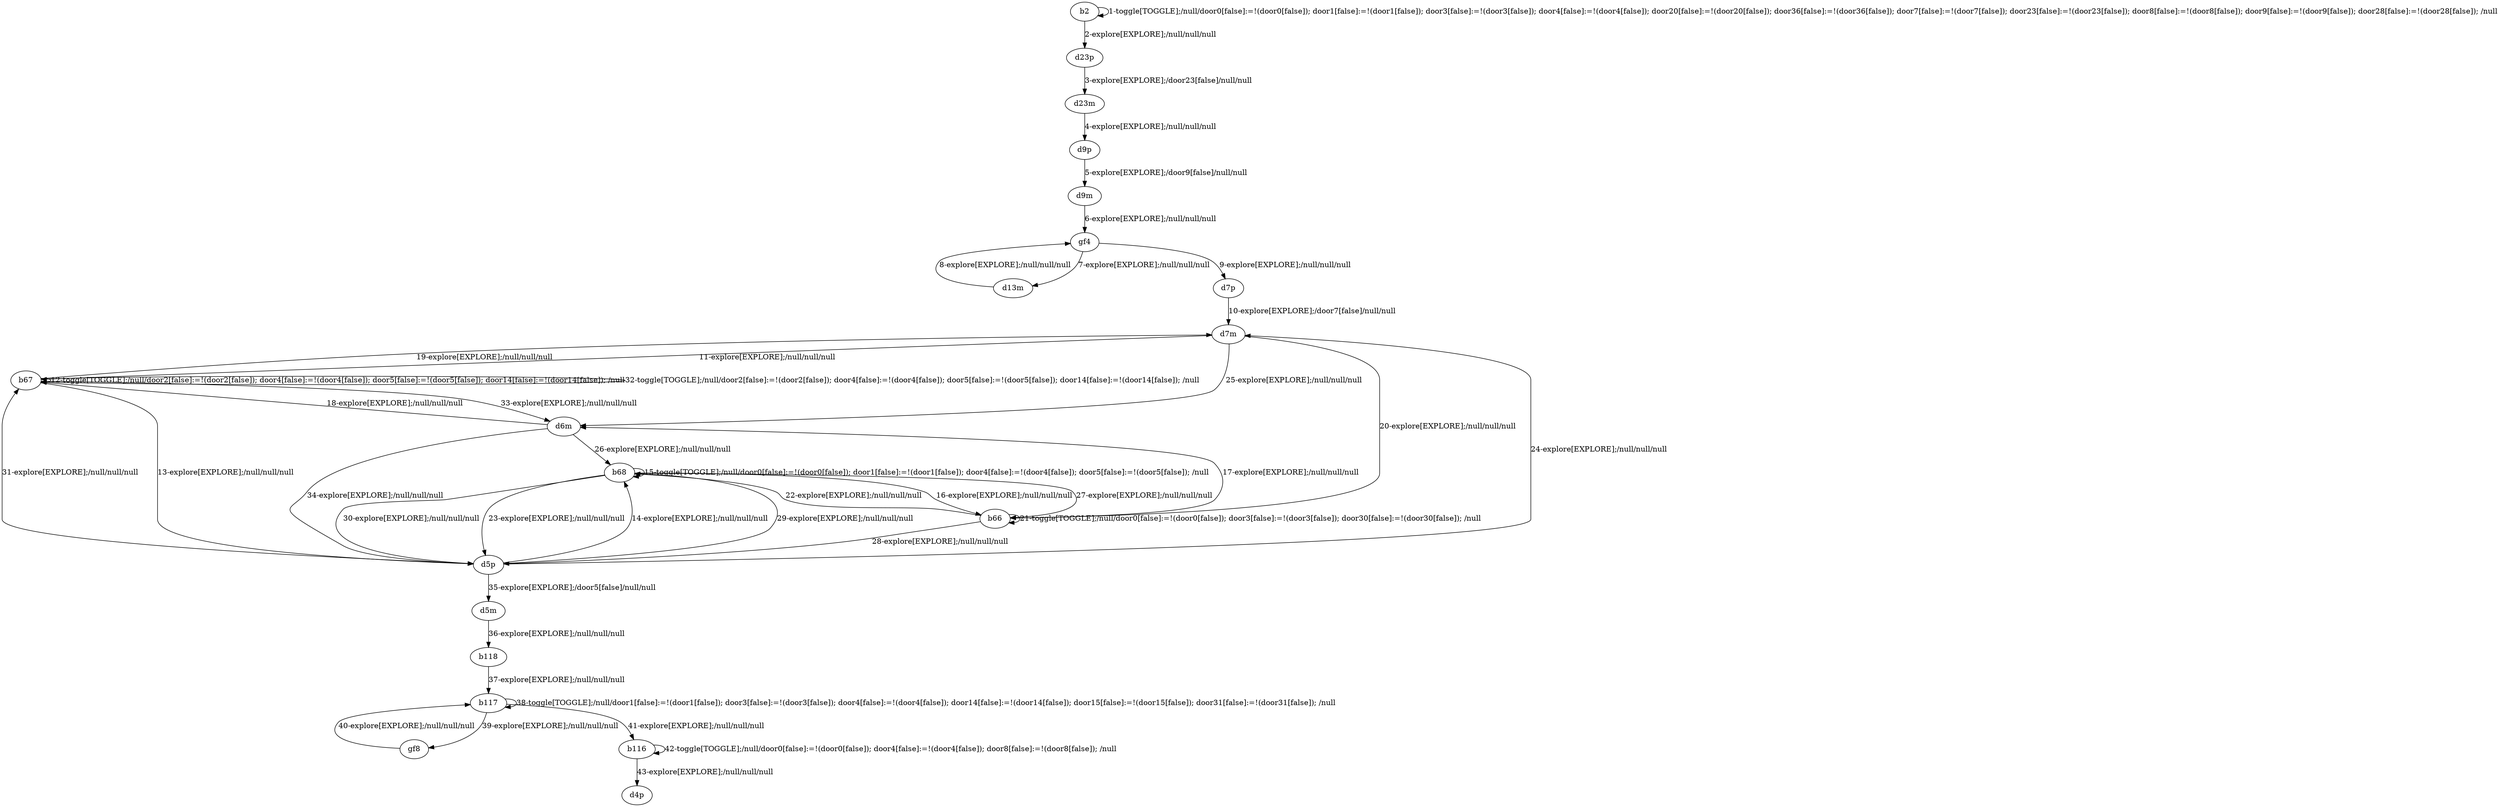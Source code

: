 # Total number of goals covered by this test: 3
# d6m --> b67
# b66 --> b68
# b66 --> b66

digraph g {
"b2" -> "b2" [label = "1-toggle[TOGGLE];/null/door0[false]:=!(door0[false]); door1[false]:=!(door1[false]); door3[false]:=!(door3[false]); door4[false]:=!(door4[false]); door20[false]:=!(door20[false]); door36[false]:=!(door36[false]); door7[false]:=!(door7[false]); door23[false]:=!(door23[false]); door8[false]:=!(door8[false]); door9[false]:=!(door9[false]); door28[false]:=!(door28[false]); /null"];
"b2" -> "d23p" [label = "2-explore[EXPLORE];/null/null/null"];
"d23p" -> "d23m" [label = "3-explore[EXPLORE];/door23[false]/null/null"];
"d23m" -> "d9p" [label = "4-explore[EXPLORE];/null/null/null"];
"d9p" -> "d9m" [label = "5-explore[EXPLORE];/door9[false]/null/null"];
"d9m" -> "gf4" [label = "6-explore[EXPLORE];/null/null/null"];
"gf4" -> "d13m" [label = "7-explore[EXPLORE];/null/null/null"];
"d13m" -> "gf4" [label = "8-explore[EXPLORE];/null/null/null"];
"gf4" -> "d7p" [label = "9-explore[EXPLORE];/null/null/null"];
"d7p" -> "d7m" [label = "10-explore[EXPLORE];/door7[false]/null/null"];
"d7m" -> "b67" [label = "11-explore[EXPLORE];/null/null/null"];
"b67" -> "b67" [label = "12-toggle[TOGGLE];/null/door2[false]:=!(door2[false]); door4[false]:=!(door4[false]); door5[false]:=!(door5[false]); door14[false]:=!(door14[false]); /null"];
"b67" -> "d5p" [label = "13-explore[EXPLORE];/null/null/null"];
"d5p" -> "b68" [label = "14-explore[EXPLORE];/null/null/null"];
"b68" -> "b68" [label = "15-toggle[TOGGLE];/null/door0[false]:=!(door0[false]); door1[false]:=!(door1[false]); door4[false]:=!(door4[false]); door5[false]:=!(door5[false]); /null"];
"b68" -> "b66" [label = "16-explore[EXPLORE];/null/null/null"];
"b66" -> "d6m" [label = "17-explore[EXPLORE];/null/null/null"];
"d6m" -> "b67" [label = "18-explore[EXPLORE];/null/null/null"];
"b67" -> "d7m" [label = "19-explore[EXPLORE];/null/null/null"];
"d7m" -> "b66" [label = "20-explore[EXPLORE];/null/null/null"];
"b66" -> "b66" [label = "21-toggle[TOGGLE];/null/door0[false]:=!(door0[false]); door3[false]:=!(door3[false]); door30[false]:=!(door30[false]); /null"];
"b66" -> "b68" [label = "22-explore[EXPLORE];/null/null/null"];
"b68" -> "d5p" [label = "23-explore[EXPLORE];/null/null/null"];
"d5p" -> "d7m" [label = "24-explore[EXPLORE];/null/null/null"];
"d7m" -> "d6m" [label = "25-explore[EXPLORE];/null/null/null"];
"d6m" -> "b68" [label = "26-explore[EXPLORE];/null/null/null"];
"b68" -> "b66" [label = "27-explore[EXPLORE];/null/null/null"];
"b66" -> "d5p" [label = "28-explore[EXPLORE];/null/null/null"];
"d5p" -> "b68" [label = "29-explore[EXPLORE];/null/null/null"];
"b68" -> "d5p" [label = "30-explore[EXPLORE];/null/null/null"];
"d5p" -> "b67" [label = "31-explore[EXPLORE];/null/null/null"];
"b67" -> "b67" [label = "32-toggle[TOGGLE];/null/door2[false]:=!(door2[false]); door4[false]:=!(door4[false]); door5[false]:=!(door5[false]); door14[false]:=!(door14[false]); /null"];
"b67" -> "d6m" [label = "33-explore[EXPLORE];/null/null/null"];
"d6m" -> "d5p" [label = "34-explore[EXPLORE];/null/null/null"];
"d5p" -> "d5m" [label = "35-explore[EXPLORE];/door5[false]/null/null"];
"d5m" -> "b118" [label = "36-explore[EXPLORE];/null/null/null"];
"b118" -> "b117" [label = "37-explore[EXPLORE];/null/null/null"];
"b117" -> "b117" [label = "38-toggle[TOGGLE];/null/door1[false]:=!(door1[false]); door3[false]:=!(door3[false]); door4[false]:=!(door4[false]); door14[false]:=!(door14[false]); door15[false]:=!(door15[false]); door31[false]:=!(door31[false]); /null"];
"b117" -> "gf8" [label = "39-explore[EXPLORE];/null/null/null"];
"gf8" -> "b117" [label = "40-explore[EXPLORE];/null/null/null"];
"b117" -> "b116" [label = "41-explore[EXPLORE];/null/null/null"];
"b116" -> "b116" [label = "42-toggle[TOGGLE];/null/door0[false]:=!(door0[false]); door4[false]:=!(door4[false]); door8[false]:=!(door8[false]); /null"];
"b116" -> "d4p" [label = "43-explore[EXPLORE];/null/null/null"];
}